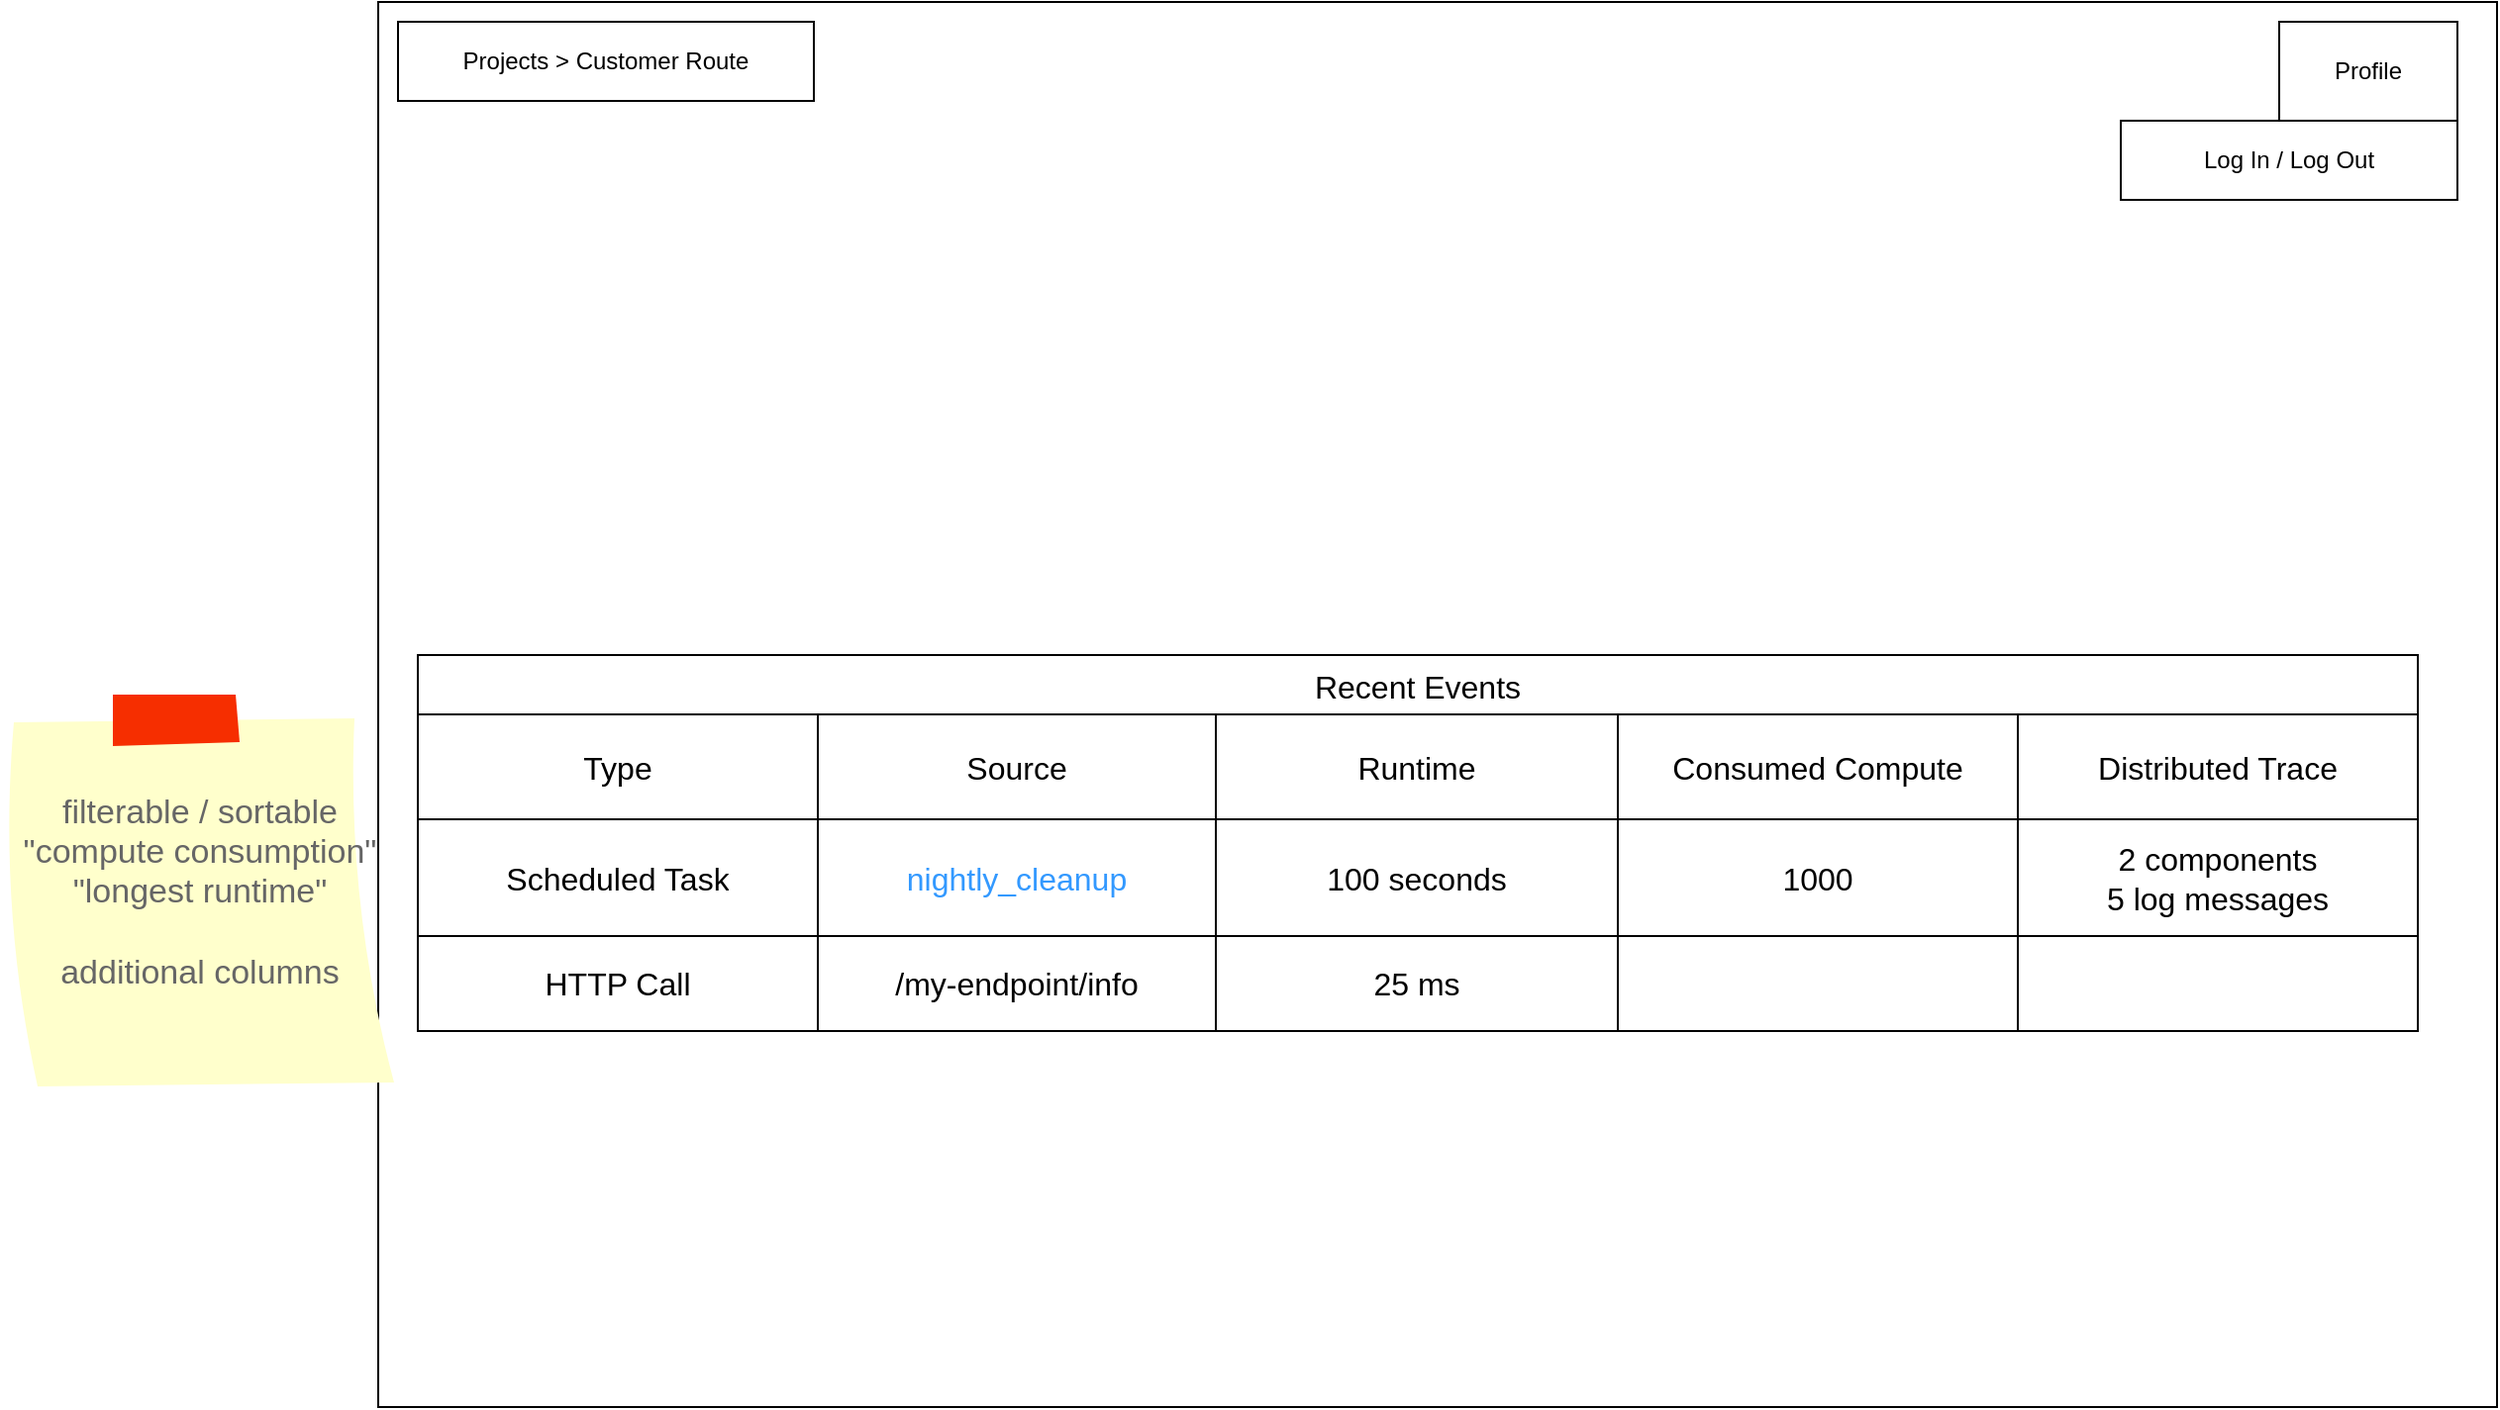 <mxfile version="21.6.8" type="device">
  <diagram name="Page-1" id="kaMfsWLkI_1GZmomhYRL">
    <mxGraphModel dx="2224" dy="854" grid="1" gridSize="10" guides="1" tooltips="1" connect="1" arrows="1" fold="1" page="1" pageScale="1" pageWidth="850" pageHeight="1100" math="0" shadow="0">
      <root>
        <mxCell id="0" />
        <mxCell id="1" parent="0" />
        <mxCell id="EGFr5fbD6HCEp1vxCQld-1" value="" style="rounded=0;whiteSpace=wrap;html=1;" parent="1" vertex="1">
          <mxGeometry y="70" width="1070" height="710" as="geometry" />
        </mxCell>
        <mxCell id="EGFr5fbD6HCEp1vxCQld-4" value="Recent Events" style="shape=table;startSize=30;container=1;collapsible=0;childLayout=tableLayout;strokeColor=default;fontSize=16;" parent="1" vertex="1">
          <mxGeometry x="20" y="400" width="1010" height="190" as="geometry" />
        </mxCell>
        <mxCell id="EGFr5fbD6HCEp1vxCQld-5" value="" style="shape=tableRow;horizontal=0;startSize=0;swimlaneHead=0;swimlaneBody=0;strokeColor=inherit;top=0;left=0;bottom=0;right=0;collapsible=0;dropTarget=0;fillColor=none;points=[[0,0.5],[1,0.5]];portConstraint=eastwest;fontSize=16;" parent="EGFr5fbD6HCEp1vxCQld-4" vertex="1">
          <mxGeometry y="30" width="1010" height="53" as="geometry" />
        </mxCell>
        <mxCell id="EGFr5fbD6HCEp1vxCQld-6" value="Type" style="shape=partialRectangle;html=1;whiteSpace=wrap;connectable=0;strokeColor=inherit;overflow=hidden;fillColor=none;top=0;left=0;bottom=0;right=0;pointerEvents=1;fontSize=16;" parent="EGFr5fbD6HCEp1vxCQld-5" vertex="1">
          <mxGeometry width="202" height="53" as="geometry">
            <mxRectangle width="202" height="53" as="alternateBounds" />
          </mxGeometry>
        </mxCell>
        <mxCell id="EGFr5fbD6HCEp1vxCQld-7" value="Source" style="shape=partialRectangle;html=1;whiteSpace=wrap;connectable=0;strokeColor=inherit;overflow=hidden;fillColor=none;top=0;left=0;bottom=0;right=0;pointerEvents=1;fontSize=16;" parent="EGFr5fbD6HCEp1vxCQld-5" vertex="1">
          <mxGeometry x="202" width="201" height="53" as="geometry">
            <mxRectangle width="201" height="53" as="alternateBounds" />
          </mxGeometry>
        </mxCell>
        <mxCell id="EGFr5fbD6HCEp1vxCQld-8" value="Runtime" style="shape=partialRectangle;html=1;whiteSpace=wrap;connectable=0;strokeColor=inherit;overflow=hidden;fillColor=none;top=0;left=0;bottom=0;right=0;pointerEvents=1;fontSize=16;" parent="EGFr5fbD6HCEp1vxCQld-5" vertex="1">
          <mxGeometry x="403" width="203" height="53" as="geometry">
            <mxRectangle width="203" height="53" as="alternateBounds" />
          </mxGeometry>
        </mxCell>
        <mxCell id="EGFr5fbD6HCEp1vxCQld-26" value="Consumed Compute" style="shape=partialRectangle;html=1;whiteSpace=wrap;connectable=0;strokeColor=inherit;overflow=hidden;fillColor=none;top=0;left=0;bottom=0;right=0;pointerEvents=1;fontSize=16;" parent="EGFr5fbD6HCEp1vxCQld-5" vertex="1">
          <mxGeometry x="606" width="202" height="53" as="geometry">
            <mxRectangle width="202" height="53" as="alternateBounds" />
          </mxGeometry>
        </mxCell>
        <mxCell id="EGFr5fbD6HCEp1vxCQld-29" value="Distributed Trace" style="shape=partialRectangle;html=1;whiteSpace=wrap;connectable=0;strokeColor=inherit;overflow=hidden;fillColor=none;top=0;left=0;bottom=0;right=0;pointerEvents=1;fontSize=16;" parent="EGFr5fbD6HCEp1vxCQld-5" vertex="1">
          <mxGeometry x="808" width="202" height="53" as="geometry">
            <mxRectangle width="202" height="53" as="alternateBounds" />
          </mxGeometry>
        </mxCell>
        <mxCell id="EGFr5fbD6HCEp1vxCQld-9" value="" style="shape=tableRow;horizontal=0;startSize=0;swimlaneHead=0;swimlaneBody=0;strokeColor=inherit;top=0;left=0;bottom=0;right=0;collapsible=0;dropTarget=0;fillColor=none;points=[[0,0.5],[1,0.5]];portConstraint=eastwest;fontSize=16;" parent="EGFr5fbD6HCEp1vxCQld-4" vertex="1">
          <mxGeometry y="83" width="1010" height="59" as="geometry" />
        </mxCell>
        <mxCell id="EGFr5fbD6HCEp1vxCQld-10" value="Scheduled Task" style="shape=partialRectangle;html=1;whiteSpace=wrap;connectable=0;strokeColor=inherit;overflow=hidden;fillColor=none;top=0;left=0;bottom=0;right=0;pointerEvents=1;fontSize=16;" parent="EGFr5fbD6HCEp1vxCQld-9" vertex="1">
          <mxGeometry width="202" height="59" as="geometry">
            <mxRectangle width="202" height="59" as="alternateBounds" />
          </mxGeometry>
        </mxCell>
        <mxCell id="EGFr5fbD6HCEp1vxCQld-11" value="&lt;font color=&quot;#3399ff&quot;&gt;nightly_cleanup&lt;/font&gt;" style="shape=partialRectangle;html=1;whiteSpace=wrap;connectable=0;strokeColor=inherit;overflow=hidden;fillColor=none;top=0;left=0;bottom=0;right=0;pointerEvents=1;fontSize=16;" parent="EGFr5fbD6HCEp1vxCQld-9" vertex="1">
          <mxGeometry x="202" width="201" height="59" as="geometry">
            <mxRectangle width="201" height="59" as="alternateBounds" />
          </mxGeometry>
        </mxCell>
        <mxCell id="EGFr5fbD6HCEp1vxCQld-12" value="100 seconds" style="shape=partialRectangle;html=1;whiteSpace=wrap;connectable=0;strokeColor=inherit;overflow=hidden;fillColor=none;top=0;left=0;bottom=0;right=0;pointerEvents=1;fontSize=16;" parent="EGFr5fbD6HCEp1vxCQld-9" vertex="1">
          <mxGeometry x="403" width="203" height="59" as="geometry">
            <mxRectangle width="203" height="59" as="alternateBounds" />
          </mxGeometry>
        </mxCell>
        <mxCell id="EGFr5fbD6HCEp1vxCQld-27" value="1000" style="shape=partialRectangle;html=1;whiteSpace=wrap;connectable=0;strokeColor=inherit;overflow=hidden;fillColor=none;top=0;left=0;bottom=0;right=0;pointerEvents=1;fontSize=16;" parent="EGFr5fbD6HCEp1vxCQld-9" vertex="1">
          <mxGeometry x="606" width="202" height="59" as="geometry">
            <mxRectangle width="202" height="59" as="alternateBounds" />
          </mxGeometry>
        </mxCell>
        <mxCell id="EGFr5fbD6HCEp1vxCQld-30" value="2 components&lt;br&gt;5 log messages" style="shape=partialRectangle;html=1;whiteSpace=wrap;connectable=0;strokeColor=inherit;overflow=hidden;fillColor=none;top=0;left=0;bottom=0;right=0;pointerEvents=1;fontSize=16;" parent="EGFr5fbD6HCEp1vxCQld-9" vertex="1">
          <mxGeometry x="808" width="202" height="59" as="geometry">
            <mxRectangle width="202" height="59" as="alternateBounds" />
          </mxGeometry>
        </mxCell>
        <mxCell id="EGFr5fbD6HCEp1vxCQld-13" value="" style="shape=tableRow;horizontal=0;startSize=0;swimlaneHead=0;swimlaneBody=0;strokeColor=inherit;top=0;left=0;bottom=0;right=0;collapsible=0;dropTarget=0;fillColor=none;points=[[0,0.5],[1,0.5]];portConstraint=eastwest;fontSize=16;" parent="EGFr5fbD6HCEp1vxCQld-4" vertex="1">
          <mxGeometry y="142" width="1010" height="48" as="geometry" />
        </mxCell>
        <mxCell id="EGFr5fbD6HCEp1vxCQld-14" value="HTTP Call" style="shape=partialRectangle;html=1;whiteSpace=wrap;connectable=0;strokeColor=inherit;overflow=hidden;fillColor=none;top=0;left=0;bottom=0;right=0;pointerEvents=1;fontSize=16;" parent="EGFr5fbD6HCEp1vxCQld-13" vertex="1">
          <mxGeometry width="202" height="48" as="geometry">
            <mxRectangle width="202" height="48" as="alternateBounds" />
          </mxGeometry>
        </mxCell>
        <mxCell id="EGFr5fbD6HCEp1vxCQld-15" value="/my-endpoint/info" style="shape=partialRectangle;html=1;whiteSpace=wrap;connectable=0;strokeColor=inherit;overflow=hidden;fillColor=none;top=0;left=0;bottom=0;right=0;pointerEvents=1;fontSize=16;" parent="EGFr5fbD6HCEp1vxCQld-13" vertex="1">
          <mxGeometry x="202" width="201" height="48" as="geometry">
            <mxRectangle width="201" height="48" as="alternateBounds" />
          </mxGeometry>
        </mxCell>
        <mxCell id="EGFr5fbD6HCEp1vxCQld-16" value="25 ms" style="shape=partialRectangle;html=1;whiteSpace=wrap;connectable=0;strokeColor=inherit;overflow=hidden;fillColor=none;top=0;left=0;bottom=0;right=0;pointerEvents=1;fontSize=16;" parent="EGFr5fbD6HCEp1vxCQld-13" vertex="1">
          <mxGeometry x="403" width="203" height="48" as="geometry">
            <mxRectangle width="203" height="48" as="alternateBounds" />
          </mxGeometry>
        </mxCell>
        <mxCell id="EGFr5fbD6HCEp1vxCQld-28" style="shape=partialRectangle;html=1;whiteSpace=wrap;connectable=0;strokeColor=inherit;overflow=hidden;fillColor=none;top=0;left=0;bottom=0;right=0;pointerEvents=1;fontSize=16;" parent="EGFr5fbD6HCEp1vxCQld-13" vertex="1">
          <mxGeometry x="606" width="202" height="48" as="geometry">
            <mxRectangle width="202" height="48" as="alternateBounds" />
          </mxGeometry>
        </mxCell>
        <mxCell id="EGFr5fbD6HCEp1vxCQld-31" style="shape=partialRectangle;html=1;whiteSpace=wrap;connectable=0;strokeColor=inherit;overflow=hidden;fillColor=none;top=0;left=0;bottom=0;right=0;pointerEvents=1;fontSize=16;" parent="EGFr5fbD6HCEp1vxCQld-13" vertex="1">
          <mxGeometry x="808" width="202" height="48" as="geometry">
            <mxRectangle width="202" height="48" as="alternateBounds" />
          </mxGeometry>
        </mxCell>
        <mxCell id="EGFr5fbD6HCEp1vxCQld-17" value="filterable / sortable&lt;br&gt;&quot;compute consumption&quot;&lt;br&gt;&quot;longest runtime&quot;&lt;br&gt;&lt;br&gt;additional columns&lt;br&gt;" style="strokeWidth=1;shadow=0;dashed=0;align=center;html=1;shape=mxgraph.mockup.text.stickyNote2;fontColor=#666666;mainText=;fontSize=17;whiteSpace=wrap;fillColor=#ffffcc;strokeColor=#F62E00;" parent="1" vertex="1">
          <mxGeometry x="-190" y="420" width="200" height="200" as="geometry" />
        </mxCell>
        <mxCell id="EGFr5fbD6HCEp1vxCQld-32" value="Projects &amp;gt; Customer Route" style="rounded=0;whiteSpace=wrap;html=1;" parent="1" vertex="1">
          <mxGeometry x="10" y="80" width="210" height="40" as="geometry" />
        </mxCell>
        <mxCell id="EGFr5fbD6HCEp1vxCQld-33" value="Profile" style="rounded=0;whiteSpace=wrap;html=1;" parent="1" vertex="1">
          <mxGeometry x="960" y="80" width="90" height="50" as="geometry" />
        </mxCell>
        <mxCell id="EGFr5fbD6HCEp1vxCQld-34" value="Log In / Log Out" style="rounded=0;whiteSpace=wrap;html=1;" parent="1" vertex="1">
          <mxGeometry x="880" y="130" width="170" height="40" as="geometry" />
        </mxCell>
      </root>
    </mxGraphModel>
  </diagram>
</mxfile>
